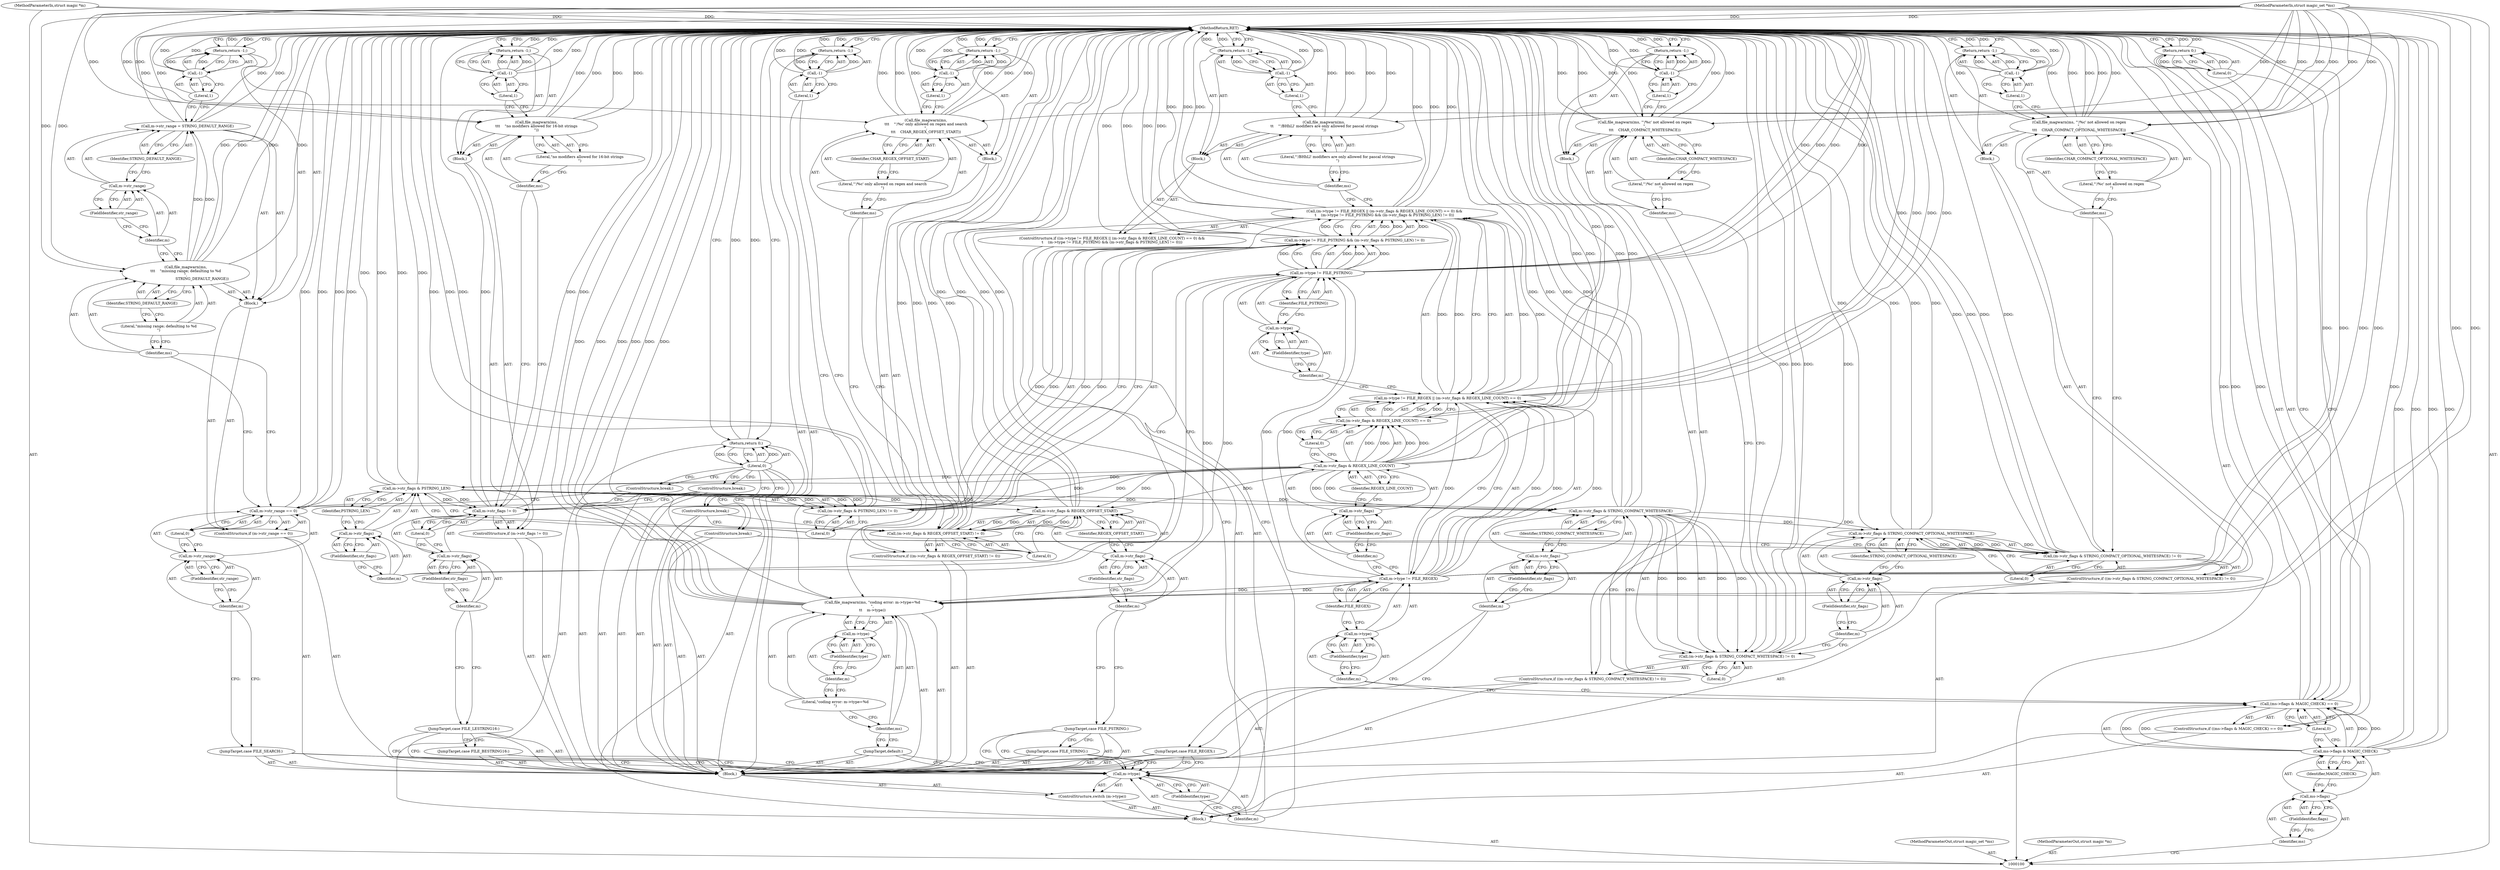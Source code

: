 digraph "0_file_4a284c89d6ef11aca34da65da7d673050a5ea320_0" {
"1000256" [label="(MethodReturn,RET)"];
"1000101" [label="(MethodParameterIn,struct magic_set *ms)"];
"1000309" [label="(MethodParameterOut,struct magic_set *ms)"];
"1000102" [label="(MethodParameterIn,struct magic *m)"];
"1000310" [label="(MethodParameterOut,struct magic *m)"];
"1000147" [label="(Call,-1)"];
"1000148" [label="(Literal,1)"];
"1000146" [label="(Return,return -1;)"];
"1000149" [label="(ControlStructure,switch (m->type))"];
"1000152" [label="(FieldIdentifier,type)"];
"1000153" [label="(Block,)"];
"1000150" [label="(Call,m->type)"];
"1000151" [label="(Identifier,m)"];
"1000154" [label="(JumpTarget,case FILE_BESTRING16:)"];
"1000155" [label="(JumpTarget,case FILE_LESTRING16:)"];
"1000156" [label="(ControlStructure,if (m->str_flags != 0))"];
"1000161" [label="(Literal,0)"];
"1000162" [label="(Block,)"];
"1000157" [label="(Call,m->str_flags != 0)"];
"1000158" [label="(Call,m->str_flags)"];
"1000159" [label="(Identifier,m)"];
"1000160" [label="(FieldIdentifier,str_flags)"];
"1000164" [label="(Identifier,ms)"];
"1000163" [label="(Call,file_magwarn(ms,\n\t\t\t    \"no modifiers allowed for 16-bit strings\n\"))"];
"1000165" [label="(Literal,\"no modifiers allowed for 16-bit strings\n\")"];
"1000167" [label="(Call,-1)"];
"1000168" [label="(Literal,1)"];
"1000166" [label="(Return,return -1;)"];
"1000103" [label="(Block,)"];
"1000169" [label="(ControlStructure,break;)"];
"1000170" [label="(JumpTarget,case FILE_STRING:)"];
"1000171" [label="(JumpTarget,case FILE_PSTRING:)"];
"1000177" [label="(FieldIdentifier,str_flags)"];
"1000172" [label="(ControlStructure,if ((m->str_flags & REGEX_OFFSET_START) != 0))"];
"1000178" [label="(Identifier,REGEX_OFFSET_START)"];
"1000179" [label="(Literal,0)"];
"1000180" [label="(Block,)"];
"1000173" [label="(Call,(m->str_flags & REGEX_OFFSET_START) != 0)"];
"1000174" [label="(Call,m->str_flags & REGEX_OFFSET_START)"];
"1000175" [label="(Call,m->str_flags)"];
"1000176" [label="(Identifier,m)"];
"1000182" [label="(Identifier,ms)"];
"1000181" [label="(Call,file_magwarn(ms,\n\t\t\t    \"'/%c' only allowed on regex and search\n\",\n\t\t\t    CHAR_REGEX_OFFSET_START))"];
"1000183" [label="(Literal,\"'/%c' only allowed on regex and search\n\")"];
"1000184" [label="(Identifier,CHAR_REGEX_OFFSET_START)"];
"1000186" [label="(Call,-1)"];
"1000187" [label="(Literal,1)"];
"1000185" [label="(Return,return -1;)"];
"1000188" [label="(ControlStructure,break;)"];
"1000109" [label="(FieldIdentifier,flags)"];
"1000110" [label="(Identifier,MAGIC_CHECK)"];
"1000104" [label="(ControlStructure,if ((ms->flags & MAGIC_CHECK) == 0))"];
"1000111" [label="(Literal,0)"];
"1000105" [label="(Call,(ms->flags & MAGIC_CHECK) == 0)"];
"1000106" [label="(Call,ms->flags & MAGIC_CHECK)"];
"1000107" [label="(Call,ms->flags)"];
"1000108" [label="(Identifier,ms)"];
"1000189" [label="(JumpTarget,case FILE_SEARCH:)"];
"1000190" [label="(ControlStructure,if (m->str_range == 0))"];
"1000195" [label="(Literal,0)"];
"1000196" [label="(Block,)"];
"1000191" [label="(Call,m->str_range == 0)"];
"1000192" [label="(Call,m->str_range)"];
"1000193" [label="(Identifier,m)"];
"1000194" [label="(FieldIdentifier,str_range)"];
"1000198" [label="(Identifier,ms)"];
"1000197" [label="(Call,file_magwarn(ms,\n\t\t\t    \"missing range; defaulting to %d\n\",\n                            STRING_DEFAULT_RANGE))"];
"1000199" [label="(Literal,\"missing range; defaulting to %d\n\")"];
"1000200" [label="(Identifier,STRING_DEFAULT_RANGE)"];
"1000205" [label="(Identifier,STRING_DEFAULT_RANGE)"];
"1000201" [label="(Call,m->str_range = STRING_DEFAULT_RANGE)"];
"1000202" [label="(Call,m->str_range)"];
"1000203" [label="(Identifier,m)"];
"1000204" [label="(FieldIdentifier,str_range)"];
"1000207" [label="(Call,-1)"];
"1000208" [label="(Literal,1)"];
"1000206" [label="(Return,return -1;)"];
"1000209" [label="(ControlStructure,break;)"];
"1000210" [label="(JumpTarget,case FILE_REGEX:)"];
"1000113" [label="(Literal,0)"];
"1000112" [label="(Return,return 0;)"];
"1000216" [label="(FieldIdentifier,str_flags)"];
"1000211" [label="(ControlStructure,if ((m->str_flags & STRING_COMPACT_WHITESPACE) != 0))"];
"1000217" [label="(Identifier,STRING_COMPACT_WHITESPACE)"];
"1000218" [label="(Literal,0)"];
"1000219" [label="(Block,)"];
"1000212" [label="(Call,(m->str_flags & STRING_COMPACT_WHITESPACE) != 0)"];
"1000213" [label="(Call,m->str_flags & STRING_COMPACT_WHITESPACE)"];
"1000214" [label="(Call,m->str_flags)"];
"1000215" [label="(Identifier,m)"];
"1000221" [label="(Identifier,ms)"];
"1000222" [label="(Literal,\"'/%c' not allowed on regex\n\")"];
"1000220" [label="(Call,file_magwarn(ms, \"'/%c' not allowed on regex\n\",\n\t\t\t    CHAR_COMPACT_WHITESPACE))"];
"1000223" [label="(Identifier,CHAR_COMPACT_WHITESPACE)"];
"1000225" [label="(Call,-1)"];
"1000226" [label="(Literal,1)"];
"1000224" [label="(Return,return -1;)"];
"1000232" [label="(FieldIdentifier,str_flags)"];
"1000227" [label="(ControlStructure,if ((m->str_flags & STRING_COMPACT_OPTIONAL_WHITESPACE) != 0))"];
"1000233" [label="(Identifier,STRING_COMPACT_OPTIONAL_WHITESPACE)"];
"1000228" [label="(Call,(m->str_flags & STRING_COMPACT_OPTIONAL_WHITESPACE) != 0)"];
"1000234" [label="(Literal,0)"];
"1000235" [label="(Block,)"];
"1000229" [label="(Call,m->str_flags & STRING_COMPACT_OPTIONAL_WHITESPACE)"];
"1000230" [label="(Call,m->str_flags)"];
"1000231" [label="(Identifier,m)"];
"1000237" [label="(Identifier,ms)"];
"1000238" [label="(Literal,\"'/%c' not allowed on regex\n\")"];
"1000236" [label="(Call,file_magwarn(ms, \"'/%c' not allowed on regex\n\",\n\t\t\t    CHAR_COMPACT_OPTIONAL_WHITESPACE))"];
"1000239" [label="(Identifier,CHAR_COMPACT_OPTIONAL_WHITESPACE)"];
"1000241" [label="(Call,-1)"];
"1000242" [label="(Literal,1)"];
"1000240" [label="(Return,return -1;)"];
"1000243" [label="(ControlStructure,break;)"];
"1000244" [label="(JumpTarget,default:)"];
"1000246" [label="(Identifier,ms)"];
"1000247" [label="(Literal,\"coding error: m->type=%d\n\")"];
"1000245" [label="(Call,file_magwarn(ms, \"coding error: m->type=%d\n\",\n\t\t    m->type))"];
"1000248" [label="(Call,m->type)"];
"1000249" [label="(Identifier,m)"];
"1000250" [label="(FieldIdentifier,type)"];
"1000253" [label="(Literal,1)"];
"1000251" [label="(Return,return -1;)"];
"1000252" [label="(Call,-1)"];
"1000254" [label="(Return,return 0;)"];
"1000255" [label="(Literal,0)"];
"1000114" [label="(ControlStructure,if ((m->type != FILE_REGEX || (m->str_flags & REGEX_LINE_COUNT) == 0) &&\n\t    (m->type != FILE_PSTRING && (m->str_flags & PSTRING_LEN) != 0)))"];
"1000121" [label="(Identifier,FILE_REGEX)"];
"1000122" [label="(Call,(m->str_flags & REGEX_LINE_COUNT) == 0)"];
"1000123" [label="(Call,m->str_flags & REGEX_LINE_COUNT)"];
"1000124" [label="(Call,m->str_flags)"];
"1000125" [label="(Identifier,m)"];
"1000126" [label="(FieldIdentifier,str_flags)"];
"1000127" [label="(Identifier,REGEX_LINE_COUNT)"];
"1000115" [label="(Call,(m->type != FILE_REGEX || (m->str_flags & REGEX_LINE_COUNT) == 0) &&\n\t    (m->type != FILE_PSTRING && (m->str_flags & PSTRING_LEN) != 0))"];
"1000116" [label="(Call,m->type != FILE_REGEX || (m->str_flags & REGEX_LINE_COUNT) == 0)"];
"1000117" [label="(Call,m->type != FILE_REGEX)"];
"1000118" [label="(Call,m->type)"];
"1000119" [label="(Identifier,m)"];
"1000128" [label="(Literal,0)"];
"1000120" [label="(FieldIdentifier,type)"];
"1000134" [label="(Identifier,FILE_PSTRING)"];
"1000135" [label="(Call,(m->str_flags & PSTRING_LEN) != 0)"];
"1000136" [label="(Call,m->str_flags & PSTRING_LEN)"];
"1000137" [label="(Call,m->str_flags)"];
"1000138" [label="(Identifier,m)"];
"1000139" [label="(FieldIdentifier,str_flags)"];
"1000140" [label="(Identifier,PSTRING_LEN)"];
"1000129" [label="(Call,m->type != FILE_PSTRING && (m->str_flags & PSTRING_LEN) != 0)"];
"1000130" [label="(Call,m->type != FILE_PSTRING)"];
"1000131" [label="(Call,m->type)"];
"1000132" [label="(Identifier,m)"];
"1000141" [label="(Literal,0)"];
"1000142" [label="(Block,)"];
"1000133" [label="(FieldIdentifier,type)"];
"1000144" [label="(Identifier,ms)"];
"1000143" [label="(Call,file_magwarn(ms,\n \t\t    \"'/BHhLl' modifiers are only allowed for pascal strings\n\"))"];
"1000145" [label="(Literal,\"'/BHhLl' modifiers are only allowed for pascal strings\n\")"];
"1000256" -> "1000100"  [label="AST: "];
"1000256" -> "1000112"  [label="CFG: "];
"1000256" -> "1000146"  [label="CFG: "];
"1000256" -> "1000166"  [label="CFG: "];
"1000256" -> "1000185"  [label="CFG: "];
"1000256" -> "1000206"  [label="CFG: "];
"1000256" -> "1000224"  [label="CFG: "];
"1000256" -> "1000240"  [label="CFG: "];
"1000256" -> "1000251"  [label="CFG: "];
"1000256" -> "1000254"  [label="CFG: "];
"1000206" -> "1000256"  [label="DDG: "];
"1000254" -> "1000256"  [label="DDG: "];
"1000146" -> "1000256"  [label="DDG: "];
"1000224" -> "1000256"  [label="DDG: "];
"1000112" -> "1000256"  [label="DDG: "];
"1000166" -> "1000256"  [label="DDG: "];
"1000240" -> "1000256"  [label="DDG: "];
"1000185" -> "1000256"  [label="DDG: "];
"1000225" -> "1000256"  [label="DDG: "];
"1000157" -> "1000256"  [label="DDG: "];
"1000157" -> "1000256"  [label="DDG: "];
"1000105" -> "1000256"  [label="DDG: "];
"1000105" -> "1000256"  [label="DDG: "];
"1000122" -> "1000256"  [label="DDG: "];
"1000181" -> "1000256"  [label="DDG: "];
"1000181" -> "1000256"  [label="DDG: "];
"1000181" -> "1000256"  [label="DDG: "];
"1000117" -> "1000256"  [label="DDG: "];
"1000117" -> "1000256"  [label="DDG: "];
"1000102" -> "1000256"  [label="DDG: "];
"1000212" -> "1000256"  [label="DDG: "];
"1000212" -> "1000256"  [label="DDG: "];
"1000197" -> "1000256"  [label="DDG: "];
"1000197" -> "1000256"  [label="DDG: "];
"1000174" -> "1000256"  [label="DDG: "];
"1000174" -> "1000256"  [label="DDG: "];
"1000245" -> "1000256"  [label="DDG: "];
"1000245" -> "1000256"  [label="DDG: "];
"1000245" -> "1000256"  [label="DDG: "];
"1000116" -> "1000256"  [label="DDG: "];
"1000116" -> "1000256"  [label="DDG: "];
"1000129" -> "1000256"  [label="DDG: "];
"1000129" -> "1000256"  [label="DDG: "];
"1000163" -> "1000256"  [label="DDG: "];
"1000163" -> "1000256"  [label="DDG: "];
"1000186" -> "1000256"  [label="DDG: "];
"1000220" -> "1000256"  [label="DDG: "];
"1000220" -> "1000256"  [label="DDG: "];
"1000220" -> "1000256"  [label="DDG: "];
"1000236" -> "1000256"  [label="DDG: "];
"1000236" -> "1000256"  [label="DDG: "];
"1000236" -> "1000256"  [label="DDG: "];
"1000106" -> "1000256"  [label="DDG: "];
"1000106" -> "1000256"  [label="DDG: "];
"1000229" -> "1000256"  [label="DDG: "];
"1000229" -> "1000256"  [label="DDG: "];
"1000213" -> "1000256"  [label="DDG: "];
"1000213" -> "1000256"  [label="DDG: "];
"1000228" -> "1000256"  [label="DDG: "];
"1000228" -> "1000256"  [label="DDG: "];
"1000136" -> "1000256"  [label="DDG: "];
"1000136" -> "1000256"  [label="DDG: "];
"1000252" -> "1000256"  [label="DDG: "];
"1000115" -> "1000256"  [label="DDG: "];
"1000115" -> "1000256"  [label="DDG: "];
"1000115" -> "1000256"  [label="DDG: "];
"1000143" -> "1000256"  [label="DDG: "];
"1000143" -> "1000256"  [label="DDG: "];
"1000167" -> "1000256"  [label="DDG: "];
"1000130" -> "1000256"  [label="DDG: "];
"1000130" -> "1000256"  [label="DDG: "];
"1000191" -> "1000256"  [label="DDG: "];
"1000191" -> "1000256"  [label="DDG: "];
"1000207" -> "1000256"  [label="DDG: "];
"1000123" -> "1000256"  [label="DDG: "];
"1000123" -> "1000256"  [label="DDG: "];
"1000101" -> "1000256"  [label="DDG: "];
"1000173" -> "1000256"  [label="DDG: "];
"1000173" -> "1000256"  [label="DDG: "];
"1000135" -> "1000256"  [label="DDG: "];
"1000201" -> "1000256"  [label="DDG: "];
"1000201" -> "1000256"  [label="DDG: "];
"1000241" -> "1000256"  [label="DDG: "];
"1000147" -> "1000256"  [label="DDG: "];
"1000251" -> "1000256"  [label="DDG: "];
"1000101" -> "1000100"  [label="AST: "];
"1000101" -> "1000256"  [label="DDG: "];
"1000101" -> "1000143"  [label="DDG: "];
"1000101" -> "1000163"  [label="DDG: "];
"1000101" -> "1000181"  [label="DDG: "];
"1000101" -> "1000197"  [label="DDG: "];
"1000101" -> "1000220"  [label="DDG: "];
"1000101" -> "1000236"  [label="DDG: "];
"1000101" -> "1000245"  [label="DDG: "];
"1000309" -> "1000100"  [label="AST: "];
"1000102" -> "1000100"  [label="AST: "];
"1000102" -> "1000256"  [label="DDG: "];
"1000310" -> "1000100"  [label="AST: "];
"1000147" -> "1000146"  [label="AST: "];
"1000147" -> "1000148"  [label="CFG: "];
"1000148" -> "1000147"  [label="AST: "];
"1000146" -> "1000147"  [label="CFG: "];
"1000147" -> "1000256"  [label="DDG: "];
"1000147" -> "1000146"  [label="DDG: "];
"1000148" -> "1000147"  [label="AST: "];
"1000148" -> "1000143"  [label="CFG: "];
"1000147" -> "1000148"  [label="CFG: "];
"1000146" -> "1000142"  [label="AST: "];
"1000146" -> "1000147"  [label="CFG: "];
"1000147" -> "1000146"  [label="AST: "];
"1000256" -> "1000146"  [label="CFG: "];
"1000146" -> "1000256"  [label="DDG: "];
"1000147" -> "1000146"  [label="DDG: "];
"1000149" -> "1000103"  [label="AST: "];
"1000150" -> "1000149"  [label="AST: "];
"1000153" -> "1000149"  [label="AST: "];
"1000152" -> "1000150"  [label="AST: "];
"1000152" -> "1000151"  [label="CFG: "];
"1000150" -> "1000152"  [label="CFG: "];
"1000153" -> "1000149"  [label="AST: "];
"1000154" -> "1000153"  [label="AST: "];
"1000155" -> "1000153"  [label="AST: "];
"1000156" -> "1000153"  [label="AST: "];
"1000169" -> "1000153"  [label="AST: "];
"1000170" -> "1000153"  [label="AST: "];
"1000171" -> "1000153"  [label="AST: "];
"1000172" -> "1000153"  [label="AST: "];
"1000188" -> "1000153"  [label="AST: "];
"1000189" -> "1000153"  [label="AST: "];
"1000190" -> "1000153"  [label="AST: "];
"1000209" -> "1000153"  [label="AST: "];
"1000210" -> "1000153"  [label="AST: "];
"1000211" -> "1000153"  [label="AST: "];
"1000227" -> "1000153"  [label="AST: "];
"1000243" -> "1000153"  [label="AST: "];
"1000244" -> "1000153"  [label="AST: "];
"1000245" -> "1000153"  [label="AST: "];
"1000251" -> "1000153"  [label="AST: "];
"1000150" -> "1000149"  [label="AST: "];
"1000150" -> "1000152"  [label="CFG: "];
"1000151" -> "1000150"  [label="AST: "];
"1000152" -> "1000150"  [label="AST: "];
"1000154" -> "1000150"  [label="CFG: "];
"1000155" -> "1000150"  [label="CFG: "];
"1000170" -> "1000150"  [label="CFG: "];
"1000171" -> "1000150"  [label="CFG: "];
"1000189" -> "1000150"  [label="CFG: "];
"1000210" -> "1000150"  [label="CFG: "];
"1000244" -> "1000150"  [label="CFG: "];
"1000151" -> "1000150"  [label="AST: "];
"1000151" -> "1000115"  [label="CFG: "];
"1000152" -> "1000151"  [label="CFG: "];
"1000154" -> "1000153"  [label="AST: "];
"1000154" -> "1000150"  [label="CFG: "];
"1000155" -> "1000154"  [label="CFG: "];
"1000155" -> "1000153"  [label="AST: "];
"1000155" -> "1000150"  [label="CFG: "];
"1000155" -> "1000154"  [label="CFG: "];
"1000159" -> "1000155"  [label="CFG: "];
"1000156" -> "1000153"  [label="AST: "];
"1000157" -> "1000156"  [label="AST: "];
"1000162" -> "1000156"  [label="AST: "];
"1000161" -> "1000157"  [label="AST: "];
"1000161" -> "1000158"  [label="CFG: "];
"1000157" -> "1000161"  [label="CFG: "];
"1000162" -> "1000156"  [label="AST: "];
"1000163" -> "1000162"  [label="AST: "];
"1000166" -> "1000162"  [label="AST: "];
"1000157" -> "1000156"  [label="AST: "];
"1000157" -> "1000161"  [label="CFG: "];
"1000158" -> "1000157"  [label="AST: "];
"1000161" -> "1000157"  [label="AST: "];
"1000164" -> "1000157"  [label="CFG: "];
"1000169" -> "1000157"  [label="CFG: "];
"1000157" -> "1000256"  [label="DDG: "];
"1000157" -> "1000256"  [label="DDG: "];
"1000136" -> "1000157"  [label="DDG: "];
"1000123" -> "1000157"  [label="DDG: "];
"1000158" -> "1000157"  [label="AST: "];
"1000158" -> "1000160"  [label="CFG: "];
"1000159" -> "1000158"  [label="AST: "];
"1000160" -> "1000158"  [label="AST: "];
"1000161" -> "1000158"  [label="CFG: "];
"1000159" -> "1000158"  [label="AST: "];
"1000159" -> "1000155"  [label="CFG: "];
"1000160" -> "1000159"  [label="CFG: "];
"1000160" -> "1000158"  [label="AST: "];
"1000160" -> "1000159"  [label="CFG: "];
"1000158" -> "1000160"  [label="CFG: "];
"1000164" -> "1000163"  [label="AST: "];
"1000164" -> "1000157"  [label="CFG: "];
"1000165" -> "1000164"  [label="CFG: "];
"1000163" -> "1000162"  [label="AST: "];
"1000163" -> "1000165"  [label="CFG: "];
"1000164" -> "1000163"  [label="AST: "];
"1000165" -> "1000163"  [label="AST: "];
"1000168" -> "1000163"  [label="CFG: "];
"1000163" -> "1000256"  [label="DDG: "];
"1000163" -> "1000256"  [label="DDG: "];
"1000101" -> "1000163"  [label="DDG: "];
"1000165" -> "1000163"  [label="AST: "];
"1000165" -> "1000164"  [label="CFG: "];
"1000163" -> "1000165"  [label="CFG: "];
"1000167" -> "1000166"  [label="AST: "];
"1000167" -> "1000168"  [label="CFG: "];
"1000168" -> "1000167"  [label="AST: "];
"1000166" -> "1000167"  [label="CFG: "];
"1000167" -> "1000256"  [label="DDG: "];
"1000167" -> "1000166"  [label="DDG: "];
"1000168" -> "1000167"  [label="AST: "];
"1000168" -> "1000163"  [label="CFG: "];
"1000167" -> "1000168"  [label="CFG: "];
"1000166" -> "1000162"  [label="AST: "];
"1000166" -> "1000167"  [label="CFG: "];
"1000167" -> "1000166"  [label="AST: "];
"1000256" -> "1000166"  [label="CFG: "];
"1000166" -> "1000256"  [label="DDG: "];
"1000167" -> "1000166"  [label="DDG: "];
"1000103" -> "1000100"  [label="AST: "];
"1000104" -> "1000103"  [label="AST: "];
"1000114" -> "1000103"  [label="AST: "];
"1000149" -> "1000103"  [label="AST: "];
"1000254" -> "1000103"  [label="AST: "];
"1000169" -> "1000153"  [label="AST: "];
"1000169" -> "1000157"  [label="CFG: "];
"1000255" -> "1000169"  [label="CFG: "];
"1000170" -> "1000153"  [label="AST: "];
"1000170" -> "1000150"  [label="CFG: "];
"1000171" -> "1000170"  [label="CFG: "];
"1000171" -> "1000153"  [label="AST: "];
"1000171" -> "1000150"  [label="CFG: "];
"1000171" -> "1000170"  [label="CFG: "];
"1000176" -> "1000171"  [label="CFG: "];
"1000177" -> "1000175"  [label="AST: "];
"1000177" -> "1000176"  [label="CFG: "];
"1000175" -> "1000177"  [label="CFG: "];
"1000172" -> "1000153"  [label="AST: "];
"1000173" -> "1000172"  [label="AST: "];
"1000180" -> "1000172"  [label="AST: "];
"1000178" -> "1000174"  [label="AST: "];
"1000178" -> "1000175"  [label="CFG: "];
"1000174" -> "1000178"  [label="CFG: "];
"1000179" -> "1000173"  [label="AST: "];
"1000179" -> "1000174"  [label="CFG: "];
"1000173" -> "1000179"  [label="CFG: "];
"1000180" -> "1000172"  [label="AST: "];
"1000181" -> "1000180"  [label="AST: "];
"1000185" -> "1000180"  [label="AST: "];
"1000173" -> "1000172"  [label="AST: "];
"1000173" -> "1000179"  [label="CFG: "];
"1000174" -> "1000173"  [label="AST: "];
"1000179" -> "1000173"  [label="AST: "];
"1000182" -> "1000173"  [label="CFG: "];
"1000188" -> "1000173"  [label="CFG: "];
"1000173" -> "1000256"  [label="DDG: "];
"1000173" -> "1000256"  [label="DDG: "];
"1000174" -> "1000173"  [label="DDG: "];
"1000174" -> "1000173"  [label="DDG: "];
"1000174" -> "1000173"  [label="AST: "];
"1000174" -> "1000178"  [label="CFG: "];
"1000175" -> "1000174"  [label="AST: "];
"1000178" -> "1000174"  [label="AST: "];
"1000179" -> "1000174"  [label="CFG: "];
"1000174" -> "1000256"  [label="DDG: "];
"1000174" -> "1000256"  [label="DDG: "];
"1000174" -> "1000173"  [label="DDG: "];
"1000174" -> "1000173"  [label="DDG: "];
"1000136" -> "1000174"  [label="DDG: "];
"1000123" -> "1000174"  [label="DDG: "];
"1000175" -> "1000174"  [label="AST: "];
"1000175" -> "1000177"  [label="CFG: "];
"1000176" -> "1000175"  [label="AST: "];
"1000177" -> "1000175"  [label="AST: "];
"1000178" -> "1000175"  [label="CFG: "];
"1000176" -> "1000175"  [label="AST: "];
"1000176" -> "1000171"  [label="CFG: "];
"1000177" -> "1000176"  [label="CFG: "];
"1000182" -> "1000181"  [label="AST: "];
"1000182" -> "1000173"  [label="CFG: "];
"1000183" -> "1000182"  [label="CFG: "];
"1000181" -> "1000180"  [label="AST: "];
"1000181" -> "1000184"  [label="CFG: "];
"1000182" -> "1000181"  [label="AST: "];
"1000183" -> "1000181"  [label="AST: "];
"1000184" -> "1000181"  [label="AST: "];
"1000187" -> "1000181"  [label="CFG: "];
"1000181" -> "1000256"  [label="DDG: "];
"1000181" -> "1000256"  [label="DDG: "];
"1000181" -> "1000256"  [label="DDG: "];
"1000101" -> "1000181"  [label="DDG: "];
"1000183" -> "1000181"  [label="AST: "];
"1000183" -> "1000182"  [label="CFG: "];
"1000184" -> "1000183"  [label="CFG: "];
"1000184" -> "1000181"  [label="AST: "];
"1000184" -> "1000183"  [label="CFG: "];
"1000181" -> "1000184"  [label="CFG: "];
"1000186" -> "1000185"  [label="AST: "];
"1000186" -> "1000187"  [label="CFG: "];
"1000187" -> "1000186"  [label="AST: "];
"1000185" -> "1000186"  [label="CFG: "];
"1000186" -> "1000256"  [label="DDG: "];
"1000186" -> "1000185"  [label="DDG: "];
"1000187" -> "1000186"  [label="AST: "];
"1000187" -> "1000181"  [label="CFG: "];
"1000186" -> "1000187"  [label="CFG: "];
"1000185" -> "1000180"  [label="AST: "];
"1000185" -> "1000186"  [label="CFG: "];
"1000186" -> "1000185"  [label="AST: "];
"1000256" -> "1000185"  [label="CFG: "];
"1000185" -> "1000256"  [label="DDG: "];
"1000186" -> "1000185"  [label="DDG: "];
"1000188" -> "1000153"  [label="AST: "];
"1000188" -> "1000173"  [label="CFG: "];
"1000255" -> "1000188"  [label="CFG: "];
"1000109" -> "1000107"  [label="AST: "];
"1000109" -> "1000108"  [label="CFG: "];
"1000107" -> "1000109"  [label="CFG: "];
"1000110" -> "1000106"  [label="AST: "];
"1000110" -> "1000107"  [label="CFG: "];
"1000106" -> "1000110"  [label="CFG: "];
"1000104" -> "1000103"  [label="AST: "];
"1000105" -> "1000104"  [label="AST: "];
"1000112" -> "1000104"  [label="AST: "];
"1000111" -> "1000105"  [label="AST: "];
"1000111" -> "1000106"  [label="CFG: "];
"1000105" -> "1000111"  [label="CFG: "];
"1000105" -> "1000104"  [label="AST: "];
"1000105" -> "1000111"  [label="CFG: "];
"1000106" -> "1000105"  [label="AST: "];
"1000111" -> "1000105"  [label="AST: "];
"1000113" -> "1000105"  [label="CFG: "];
"1000119" -> "1000105"  [label="CFG: "];
"1000105" -> "1000256"  [label="DDG: "];
"1000105" -> "1000256"  [label="DDG: "];
"1000106" -> "1000105"  [label="DDG: "];
"1000106" -> "1000105"  [label="DDG: "];
"1000106" -> "1000105"  [label="AST: "];
"1000106" -> "1000110"  [label="CFG: "];
"1000107" -> "1000106"  [label="AST: "];
"1000110" -> "1000106"  [label="AST: "];
"1000111" -> "1000106"  [label="CFG: "];
"1000106" -> "1000256"  [label="DDG: "];
"1000106" -> "1000256"  [label="DDG: "];
"1000106" -> "1000105"  [label="DDG: "];
"1000106" -> "1000105"  [label="DDG: "];
"1000107" -> "1000106"  [label="AST: "];
"1000107" -> "1000109"  [label="CFG: "];
"1000108" -> "1000107"  [label="AST: "];
"1000109" -> "1000107"  [label="AST: "];
"1000110" -> "1000107"  [label="CFG: "];
"1000108" -> "1000107"  [label="AST: "];
"1000108" -> "1000100"  [label="CFG: "];
"1000109" -> "1000108"  [label="CFG: "];
"1000189" -> "1000153"  [label="AST: "];
"1000189" -> "1000150"  [label="CFG: "];
"1000193" -> "1000189"  [label="CFG: "];
"1000190" -> "1000153"  [label="AST: "];
"1000191" -> "1000190"  [label="AST: "];
"1000196" -> "1000190"  [label="AST: "];
"1000195" -> "1000191"  [label="AST: "];
"1000195" -> "1000192"  [label="CFG: "];
"1000191" -> "1000195"  [label="CFG: "];
"1000196" -> "1000190"  [label="AST: "];
"1000197" -> "1000196"  [label="AST: "];
"1000201" -> "1000196"  [label="AST: "];
"1000206" -> "1000196"  [label="AST: "];
"1000191" -> "1000190"  [label="AST: "];
"1000191" -> "1000195"  [label="CFG: "];
"1000192" -> "1000191"  [label="AST: "];
"1000195" -> "1000191"  [label="AST: "];
"1000198" -> "1000191"  [label="CFG: "];
"1000209" -> "1000191"  [label="CFG: "];
"1000191" -> "1000256"  [label="DDG: "];
"1000191" -> "1000256"  [label="DDG: "];
"1000192" -> "1000191"  [label="AST: "];
"1000192" -> "1000194"  [label="CFG: "];
"1000193" -> "1000192"  [label="AST: "];
"1000194" -> "1000192"  [label="AST: "];
"1000195" -> "1000192"  [label="CFG: "];
"1000193" -> "1000192"  [label="AST: "];
"1000193" -> "1000189"  [label="CFG: "];
"1000194" -> "1000193"  [label="CFG: "];
"1000194" -> "1000192"  [label="AST: "];
"1000194" -> "1000193"  [label="CFG: "];
"1000192" -> "1000194"  [label="CFG: "];
"1000198" -> "1000197"  [label="AST: "];
"1000198" -> "1000191"  [label="CFG: "];
"1000199" -> "1000198"  [label="CFG: "];
"1000197" -> "1000196"  [label="AST: "];
"1000197" -> "1000200"  [label="CFG: "];
"1000198" -> "1000197"  [label="AST: "];
"1000199" -> "1000197"  [label="AST: "];
"1000200" -> "1000197"  [label="AST: "];
"1000203" -> "1000197"  [label="CFG: "];
"1000197" -> "1000256"  [label="DDG: "];
"1000197" -> "1000256"  [label="DDG: "];
"1000101" -> "1000197"  [label="DDG: "];
"1000197" -> "1000201"  [label="DDG: "];
"1000199" -> "1000197"  [label="AST: "];
"1000199" -> "1000198"  [label="CFG: "];
"1000200" -> "1000199"  [label="CFG: "];
"1000200" -> "1000197"  [label="AST: "];
"1000200" -> "1000199"  [label="CFG: "];
"1000197" -> "1000200"  [label="CFG: "];
"1000205" -> "1000201"  [label="AST: "];
"1000205" -> "1000202"  [label="CFG: "];
"1000201" -> "1000205"  [label="CFG: "];
"1000201" -> "1000196"  [label="AST: "];
"1000201" -> "1000205"  [label="CFG: "];
"1000202" -> "1000201"  [label="AST: "];
"1000205" -> "1000201"  [label="AST: "];
"1000208" -> "1000201"  [label="CFG: "];
"1000201" -> "1000256"  [label="DDG: "];
"1000201" -> "1000256"  [label="DDG: "];
"1000197" -> "1000201"  [label="DDG: "];
"1000202" -> "1000201"  [label="AST: "];
"1000202" -> "1000204"  [label="CFG: "];
"1000203" -> "1000202"  [label="AST: "];
"1000204" -> "1000202"  [label="AST: "];
"1000205" -> "1000202"  [label="CFG: "];
"1000203" -> "1000202"  [label="AST: "];
"1000203" -> "1000197"  [label="CFG: "];
"1000204" -> "1000203"  [label="CFG: "];
"1000204" -> "1000202"  [label="AST: "];
"1000204" -> "1000203"  [label="CFG: "];
"1000202" -> "1000204"  [label="CFG: "];
"1000207" -> "1000206"  [label="AST: "];
"1000207" -> "1000208"  [label="CFG: "];
"1000208" -> "1000207"  [label="AST: "];
"1000206" -> "1000207"  [label="CFG: "];
"1000207" -> "1000256"  [label="DDG: "];
"1000207" -> "1000206"  [label="DDG: "];
"1000208" -> "1000207"  [label="AST: "];
"1000208" -> "1000201"  [label="CFG: "];
"1000207" -> "1000208"  [label="CFG: "];
"1000206" -> "1000196"  [label="AST: "];
"1000206" -> "1000207"  [label="CFG: "];
"1000207" -> "1000206"  [label="AST: "];
"1000256" -> "1000206"  [label="CFG: "];
"1000206" -> "1000256"  [label="DDG: "];
"1000207" -> "1000206"  [label="DDG: "];
"1000209" -> "1000153"  [label="AST: "];
"1000209" -> "1000191"  [label="CFG: "];
"1000255" -> "1000209"  [label="CFG: "];
"1000210" -> "1000153"  [label="AST: "];
"1000210" -> "1000150"  [label="CFG: "];
"1000215" -> "1000210"  [label="CFG: "];
"1000113" -> "1000112"  [label="AST: "];
"1000113" -> "1000105"  [label="CFG: "];
"1000112" -> "1000113"  [label="CFG: "];
"1000113" -> "1000112"  [label="DDG: "];
"1000112" -> "1000104"  [label="AST: "];
"1000112" -> "1000113"  [label="CFG: "];
"1000113" -> "1000112"  [label="AST: "];
"1000256" -> "1000112"  [label="CFG: "];
"1000112" -> "1000256"  [label="DDG: "];
"1000113" -> "1000112"  [label="DDG: "];
"1000216" -> "1000214"  [label="AST: "];
"1000216" -> "1000215"  [label="CFG: "];
"1000214" -> "1000216"  [label="CFG: "];
"1000211" -> "1000153"  [label="AST: "];
"1000212" -> "1000211"  [label="AST: "];
"1000219" -> "1000211"  [label="AST: "];
"1000217" -> "1000213"  [label="AST: "];
"1000217" -> "1000214"  [label="CFG: "];
"1000213" -> "1000217"  [label="CFG: "];
"1000218" -> "1000212"  [label="AST: "];
"1000218" -> "1000213"  [label="CFG: "];
"1000212" -> "1000218"  [label="CFG: "];
"1000219" -> "1000211"  [label="AST: "];
"1000220" -> "1000219"  [label="AST: "];
"1000224" -> "1000219"  [label="AST: "];
"1000212" -> "1000211"  [label="AST: "];
"1000212" -> "1000218"  [label="CFG: "];
"1000213" -> "1000212"  [label="AST: "];
"1000218" -> "1000212"  [label="AST: "];
"1000221" -> "1000212"  [label="CFG: "];
"1000231" -> "1000212"  [label="CFG: "];
"1000212" -> "1000256"  [label="DDG: "];
"1000212" -> "1000256"  [label="DDG: "];
"1000213" -> "1000212"  [label="DDG: "];
"1000213" -> "1000212"  [label="DDG: "];
"1000213" -> "1000212"  [label="AST: "];
"1000213" -> "1000217"  [label="CFG: "];
"1000214" -> "1000213"  [label="AST: "];
"1000217" -> "1000213"  [label="AST: "];
"1000218" -> "1000213"  [label="CFG: "];
"1000213" -> "1000256"  [label="DDG: "];
"1000213" -> "1000256"  [label="DDG: "];
"1000213" -> "1000212"  [label="DDG: "];
"1000213" -> "1000212"  [label="DDG: "];
"1000136" -> "1000213"  [label="DDG: "];
"1000123" -> "1000213"  [label="DDG: "];
"1000213" -> "1000229"  [label="DDG: "];
"1000214" -> "1000213"  [label="AST: "];
"1000214" -> "1000216"  [label="CFG: "];
"1000215" -> "1000214"  [label="AST: "];
"1000216" -> "1000214"  [label="AST: "];
"1000217" -> "1000214"  [label="CFG: "];
"1000215" -> "1000214"  [label="AST: "];
"1000215" -> "1000210"  [label="CFG: "];
"1000216" -> "1000215"  [label="CFG: "];
"1000221" -> "1000220"  [label="AST: "];
"1000221" -> "1000212"  [label="CFG: "];
"1000222" -> "1000221"  [label="CFG: "];
"1000222" -> "1000220"  [label="AST: "];
"1000222" -> "1000221"  [label="CFG: "];
"1000223" -> "1000222"  [label="CFG: "];
"1000220" -> "1000219"  [label="AST: "];
"1000220" -> "1000223"  [label="CFG: "];
"1000221" -> "1000220"  [label="AST: "];
"1000222" -> "1000220"  [label="AST: "];
"1000223" -> "1000220"  [label="AST: "];
"1000226" -> "1000220"  [label="CFG: "];
"1000220" -> "1000256"  [label="DDG: "];
"1000220" -> "1000256"  [label="DDG: "];
"1000220" -> "1000256"  [label="DDG: "];
"1000101" -> "1000220"  [label="DDG: "];
"1000223" -> "1000220"  [label="AST: "];
"1000223" -> "1000222"  [label="CFG: "];
"1000220" -> "1000223"  [label="CFG: "];
"1000225" -> "1000224"  [label="AST: "];
"1000225" -> "1000226"  [label="CFG: "];
"1000226" -> "1000225"  [label="AST: "];
"1000224" -> "1000225"  [label="CFG: "];
"1000225" -> "1000256"  [label="DDG: "];
"1000225" -> "1000224"  [label="DDG: "];
"1000226" -> "1000225"  [label="AST: "];
"1000226" -> "1000220"  [label="CFG: "];
"1000225" -> "1000226"  [label="CFG: "];
"1000224" -> "1000219"  [label="AST: "];
"1000224" -> "1000225"  [label="CFG: "];
"1000225" -> "1000224"  [label="AST: "];
"1000256" -> "1000224"  [label="CFG: "];
"1000224" -> "1000256"  [label="DDG: "];
"1000225" -> "1000224"  [label="DDG: "];
"1000232" -> "1000230"  [label="AST: "];
"1000232" -> "1000231"  [label="CFG: "];
"1000230" -> "1000232"  [label="CFG: "];
"1000227" -> "1000153"  [label="AST: "];
"1000228" -> "1000227"  [label="AST: "];
"1000235" -> "1000227"  [label="AST: "];
"1000233" -> "1000229"  [label="AST: "];
"1000233" -> "1000230"  [label="CFG: "];
"1000229" -> "1000233"  [label="CFG: "];
"1000228" -> "1000227"  [label="AST: "];
"1000228" -> "1000234"  [label="CFG: "];
"1000229" -> "1000228"  [label="AST: "];
"1000234" -> "1000228"  [label="AST: "];
"1000237" -> "1000228"  [label="CFG: "];
"1000243" -> "1000228"  [label="CFG: "];
"1000228" -> "1000256"  [label="DDG: "];
"1000228" -> "1000256"  [label="DDG: "];
"1000229" -> "1000228"  [label="DDG: "];
"1000229" -> "1000228"  [label="DDG: "];
"1000234" -> "1000228"  [label="AST: "];
"1000234" -> "1000229"  [label="CFG: "];
"1000228" -> "1000234"  [label="CFG: "];
"1000235" -> "1000227"  [label="AST: "];
"1000236" -> "1000235"  [label="AST: "];
"1000240" -> "1000235"  [label="AST: "];
"1000229" -> "1000228"  [label="AST: "];
"1000229" -> "1000233"  [label="CFG: "];
"1000230" -> "1000229"  [label="AST: "];
"1000233" -> "1000229"  [label="AST: "];
"1000234" -> "1000229"  [label="CFG: "];
"1000229" -> "1000256"  [label="DDG: "];
"1000229" -> "1000256"  [label="DDG: "];
"1000229" -> "1000228"  [label="DDG: "];
"1000229" -> "1000228"  [label="DDG: "];
"1000213" -> "1000229"  [label="DDG: "];
"1000230" -> "1000229"  [label="AST: "];
"1000230" -> "1000232"  [label="CFG: "];
"1000231" -> "1000230"  [label="AST: "];
"1000232" -> "1000230"  [label="AST: "];
"1000233" -> "1000230"  [label="CFG: "];
"1000231" -> "1000230"  [label="AST: "];
"1000231" -> "1000212"  [label="CFG: "];
"1000232" -> "1000231"  [label="CFG: "];
"1000237" -> "1000236"  [label="AST: "];
"1000237" -> "1000228"  [label="CFG: "];
"1000238" -> "1000237"  [label="CFG: "];
"1000238" -> "1000236"  [label="AST: "];
"1000238" -> "1000237"  [label="CFG: "];
"1000239" -> "1000238"  [label="CFG: "];
"1000236" -> "1000235"  [label="AST: "];
"1000236" -> "1000239"  [label="CFG: "];
"1000237" -> "1000236"  [label="AST: "];
"1000238" -> "1000236"  [label="AST: "];
"1000239" -> "1000236"  [label="AST: "];
"1000242" -> "1000236"  [label="CFG: "];
"1000236" -> "1000256"  [label="DDG: "];
"1000236" -> "1000256"  [label="DDG: "];
"1000236" -> "1000256"  [label="DDG: "];
"1000101" -> "1000236"  [label="DDG: "];
"1000239" -> "1000236"  [label="AST: "];
"1000239" -> "1000238"  [label="CFG: "];
"1000236" -> "1000239"  [label="CFG: "];
"1000241" -> "1000240"  [label="AST: "];
"1000241" -> "1000242"  [label="CFG: "];
"1000242" -> "1000241"  [label="AST: "];
"1000240" -> "1000241"  [label="CFG: "];
"1000241" -> "1000256"  [label="DDG: "];
"1000241" -> "1000240"  [label="DDG: "];
"1000242" -> "1000241"  [label="AST: "];
"1000242" -> "1000236"  [label="CFG: "];
"1000241" -> "1000242"  [label="CFG: "];
"1000240" -> "1000235"  [label="AST: "];
"1000240" -> "1000241"  [label="CFG: "];
"1000241" -> "1000240"  [label="AST: "];
"1000256" -> "1000240"  [label="CFG: "];
"1000240" -> "1000256"  [label="DDG: "];
"1000241" -> "1000240"  [label="DDG: "];
"1000243" -> "1000153"  [label="AST: "];
"1000243" -> "1000228"  [label="CFG: "];
"1000255" -> "1000243"  [label="CFG: "];
"1000244" -> "1000153"  [label="AST: "];
"1000244" -> "1000150"  [label="CFG: "];
"1000246" -> "1000244"  [label="CFG: "];
"1000246" -> "1000245"  [label="AST: "];
"1000246" -> "1000244"  [label="CFG: "];
"1000247" -> "1000246"  [label="CFG: "];
"1000247" -> "1000245"  [label="AST: "];
"1000247" -> "1000246"  [label="CFG: "];
"1000249" -> "1000247"  [label="CFG: "];
"1000245" -> "1000153"  [label="AST: "];
"1000245" -> "1000248"  [label="CFG: "];
"1000246" -> "1000245"  [label="AST: "];
"1000247" -> "1000245"  [label="AST: "];
"1000248" -> "1000245"  [label="AST: "];
"1000253" -> "1000245"  [label="CFG: "];
"1000245" -> "1000256"  [label="DDG: "];
"1000245" -> "1000256"  [label="DDG: "];
"1000245" -> "1000256"  [label="DDG: "];
"1000101" -> "1000245"  [label="DDG: "];
"1000117" -> "1000245"  [label="DDG: "];
"1000130" -> "1000245"  [label="DDG: "];
"1000248" -> "1000245"  [label="AST: "];
"1000248" -> "1000250"  [label="CFG: "];
"1000249" -> "1000248"  [label="AST: "];
"1000250" -> "1000248"  [label="AST: "];
"1000245" -> "1000248"  [label="CFG: "];
"1000249" -> "1000248"  [label="AST: "];
"1000249" -> "1000247"  [label="CFG: "];
"1000250" -> "1000249"  [label="CFG: "];
"1000250" -> "1000248"  [label="AST: "];
"1000250" -> "1000249"  [label="CFG: "];
"1000248" -> "1000250"  [label="CFG: "];
"1000253" -> "1000252"  [label="AST: "];
"1000253" -> "1000245"  [label="CFG: "];
"1000252" -> "1000253"  [label="CFG: "];
"1000251" -> "1000153"  [label="AST: "];
"1000251" -> "1000252"  [label="CFG: "];
"1000252" -> "1000251"  [label="AST: "];
"1000256" -> "1000251"  [label="CFG: "];
"1000251" -> "1000256"  [label="DDG: "];
"1000252" -> "1000251"  [label="DDG: "];
"1000252" -> "1000251"  [label="AST: "];
"1000252" -> "1000253"  [label="CFG: "];
"1000253" -> "1000252"  [label="AST: "];
"1000251" -> "1000252"  [label="CFG: "];
"1000252" -> "1000256"  [label="DDG: "];
"1000252" -> "1000251"  [label="DDG: "];
"1000254" -> "1000103"  [label="AST: "];
"1000254" -> "1000255"  [label="CFG: "];
"1000255" -> "1000254"  [label="AST: "];
"1000256" -> "1000254"  [label="CFG: "];
"1000254" -> "1000256"  [label="DDG: "];
"1000255" -> "1000254"  [label="DDG: "];
"1000255" -> "1000254"  [label="AST: "];
"1000255" -> "1000169"  [label="CFG: "];
"1000255" -> "1000188"  [label="CFG: "];
"1000255" -> "1000209"  [label="CFG: "];
"1000255" -> "1000243"  [label="CFG: "];
"1000254" -> "1000255"  [label="CFG: "];
"1000255" -> "1000254"  [label="DDG: "];
"1000114" -> "1000103"  [label="AST: "];
"1000115" -> "1000114"  [label="AST: "];
"1000142" -> "1000114"  [label="AST: "];
"1000121" -> "1000117"  [label="AST: "];
"1000121" -> "1000118"  [label="CFG: "];
"1000117" -> "1000121"  [label="CFG: "];
"1000122" -> "1000116"  [label="AST: "];
"1000122" -> "1000128"  [label="CFG: "];
"1000123" -> "1000122"  [label="AST: "];
"1000128" -> "1000122"  [label="AST: "];
"1000116" -> "1000122"  [label="CFG: "];
"1000122" -> "1000256"  [label="DDG: "];
"1000122" -> "1000116"  [label="DDG: "];
"1000122" -> "1000116"  [label="DDG: "];
"1000123" -> "1000122"  [label="DDG: "];
"1000123" -> "1000122"  [label="DDG: "];
"1000123" -> "1000122"  [label="AST: "];
"1000123" -> "1000127"  [label="CFG: "];
"1000124" -> "1000123"  [label="AST: "];
"1000127" -> "1000123"  [label="AST: "];
"1000128" -> "1000123"  [label="CFG: "];
"1000123" -> "1000256"  [label="DDG: "];
"1000123" -> "1000256"  [label="DDG: "];
"1000123" -> "1000122"  [label="DDG: "];
"1000123" -> "1000122"  [label="DDG: "];
"1000123" -> "1000136"  [label="DDG: "];
"1000123" -> "1000157"  [label="DDG: "];
"1000123" -> "1000174"  [label="DDG: "];
"1000123" -> "1000213"  [label="DDG: "];
"1000124" -> "1000123"  [label="AST: "];
"1000124" -> "1000126"  [label="CFG: "];
"1000125" -> "1000124"  [label="AST: "];
"1000126" -> "1000124"  [label="AST: "];
"1000127" -> "1000124"  [label="CFG: "];
"1000125" -> "1000124"  [label="AST: "];
"1000125" -> "1000117"  [label="CFG: "];
"1000126" -> "1000125"  [label="CFG: "];
"1000126" -> "1000124"  [label="AST: "];
"1000126" -> "1000125"  [label="CFG: "];
"1000124" -> "1000126"  [label="CFG: "];
"1000127" -> "1000123"  [label="AST: "];
"1000127" -> "1000124"  [label="CFG: "];
"1000123" -> "1000127"  [label="CFG: "];
"1000115" -> "1000114"  [label="AST: "];
"1000115" -> "1000116"  [label="CFG: "];
"1000115" -> "1000129"  [label="CFG: "];
"1000116" -> "1000115"  [label="AST: "];
"1000129" -> "1000115"  [label="AST: "];
"1000144" -> "1000115"  [label="CFG: "];
"1000151" -> "1000115"  [label="CFG: "];
"1000115" -> "1000256"  [label="DDG: "];
"1000115" -> "1000256"  [label="DDG: "];
"1000115" -> "1000256"  [label="DDG: "];
"1000116" -> "1000115"  [label="DDG: "];
"1000116" -> "1000115"  [label="DDG: "];
"1000129" -> "1000115"  [label="DDG: "];
"1000129" -> "1000115"  [label="DDG: "];
"1000116" -> "1000115"  [label="AST: "];
"1000116" -> "1000117"  [label="CFG: "];
"1000116" -> "1000122"  [label="CFG: "];
"1000117" -> "1000116"  [label="AST: "];
"1000122" -> "1000116"  [label="AST: "];
"1000132" -> "1000116"  [label="CFG: "];
"1000115" -> "1000116"  [label="CFG: "];
"1000116" -> "1000256"  [label="DDG: "];
"1000116" -> "1000256"  [label="DDG: "];
"1000116" -> "1000115"  [label="DDG: "];
"1000116" -> "1000115"  [label="DDG: "];
"1000117" -> "1000116"  [label="DDG: "];
"1000117" -> "1000116"  [label="DDG: "];
"1000122" -> "1000116"  [label="DDG: "];
"1000122" -> "1000116"  [label="DDG: "];
"1000117" -> "1000116"  [label="AST: "];
"1000117" -> "1000121"  [label="CFG: "];
"1000118" -> "1000117"  [label="AST: "];
"1000121" -> "1000117"  [label="AST: "];
"1000125" -> "1000117"  [label="CFG: "];
"1000116" -> "1000117"  [label="CFG: "];
"1000117" -> "1000256"  [label="DDG: "];
"1000117" -> "1000256"  [label="DDG: "];
"1000117" -> "1000116"  [label="DDG: "];
"1000117" -> "1000116"  [label="DDG: "];
"1000117" -> "1000130"  [label="DDG: "];
"1000117" -> "1000245"  [label="DDG: "];
"1000118" -> "1000117"  [label="AST: "];
"1000118" -> "1000120"  [label="CFG: "];
"1000119" -> "1000118"  [label="AST: "];
"1000120" -> "1000118"  [label="AST: "];
"1000121" -> "1000118"  [label="CFG: "];
"1000119" -> "1000118"  [label="AST: "];
"1000119" -> "1000105"  [label="CFG: "];
"1000120" -> "1000119"  [label="CFG: "];
"1000128" -> "1000122"  [label="AST: "];
"1000128" -> "1000123"  [label="CFG: "];
"1000122" -> "1000128"  [label="CFG: "];
"1000120" -> "1000118"  [label="AST: "];
"1000120" -> "1000119"  [label="CFG: "];
"1000118" -> "1000120"  [label="CFG: "];
"1000134" -> "1000130"  [label="AST: "];
"1000134" -> "1000131"  [label="CFG: "];
"1000130" -> "1000134"  [label="CFG: "];
"1000135" -> "1000129"  [label="AST: "];
"1000135" -> "1000141"  [label="CFG: "];
"1000136" -> "1000135"  [label="AST: "];
"1000141" -> "1000135"  [label="AST: "];
"1000129" -> "1000135"  [label="CFG: "];
"1000135" -> "1000256"  [label="DDG: "];
"1000135" -> "1000129"  [label="DDG: "];
"1000135" -> "1000129"  [label="DDG: "];
"1000136" -> "1000135"  [label="DDG: "];
"1000136" -> "1000135"  [label="DDG: "];
"1000136" -> "1000135"  [label="AST: "];
"1000136" -> "1000140"  [label="CFG: "];
"1000137" -> "1000136"  [label="AST: "];
"1000140" -> "1000136"  [label="AST: "];
"1000141" -> "1000136"  [label="CFG: "];
"1000136" -> "1000256"  [label="DDG: "];
"1000136" -> "1000256"  [label="DDG: "];
"1000136" -> "1000135"  [label="DDG: "];
"1000136" -> "1000135"  [label="DDG: "];
"1000123" -> "1000136"  [label="DDG: "];
"1000136" -> "1000157"  [label="DDG: "];
"1000136" -> "1000174"  [label="DDG: "];
"1000136" -> "1000213"  [label="DDG: "];
"1000137" -> "1000136"  [label="AST: "];
"1000137" -> "1000139"  [label="CFG: "];
"1000138" -> "1000137"  [label="AST: "];
"1000139" -> "1000137"  [label="AST: "];
"1000140" -> "1000137"  [label="CFG: "];
"1000138" -> "1000137"  [label="AST: "];
"1000138" -> "1000130"  [label="CFG: "];
"1000139" -> "1000138"  [label="CFG: "];
"1000139" -> "1000137"  [label="AST: "];
"1000139" -> "1000138"  [label="CFG: "];
"1000137" -> "1000139"  [label="CFG: "];
"1000140" -> "1000136"  [label="AST: "];
"1000140" -> "1000137"  [label="CFG: "];
"1000136" -> "1000140"  [label="CFG: "];
"1000129" -> "1000115"  [label="AST: "];
"1000129" -> "1000130"  [label="CFG: "];
"1000129" -> "1000135"  [label="CFG: "];
"1000130" -> "1000129"  [label="AST: "];
"1000135" -> "1000129"  [label="AST: "];
"1000115" -> "1000129"  [label="CFG: "];
"1000129" -> "1000256"  [label="DDG: "];
"1000129" -> "1000256"  [label="DDG: "];
"1000129" -> "1000115"  [label="DDG: "];
"1000129" -> "1000115"  [label="DDG: "];
"1000130" -> "1000129"  [label="DDG: "];
"1000130" -> "1000129"  [label="DDG: "];
"1000135" -> "1000129"  [label="DDG: "];
"1000135" -> "1000129"  [label="DDG: "];
"1000130" -> "1000129"  [label="AST: "];
"1000130" -> "1000134"  [label="CFG: "];
"1000131" -> "1000130"  [label="AST: "];
"1000134" -> "1000130"  [label="AST: "];
"1000138" -> "1000130"  [label="CFG: "];
"1000129" -> "1000130"  [label="CFG: "];
"1000130" -> "1000256"  [label="DDG: "];
"1000130" -> "1000256"  [label="DDG: "];
"1000130" -> "1000129"  [label="DDG: "];
"1000130" -> "1000129"  [label="DDG: "];
"1000117" -> "1000130"  [label="DDG: "];
"1000130" -> "1000245"  [label="DDG: "];
"1000131" -> "1000130"  [label="AST: "];
"1000131" -> "1000133"  [label="CFG: "];
"1000132" -> "1000131"  [label="AST: "];
"1000133" -> "1000131"  [label="AST: "];
"1000134" -> "1000131"  [label="CFG: "];
"1000132" -> "1000131"  [label="AST: "];
"1000132" -> "1000116"  [label="CFG: "];
"1000133" -> "1000132"  [label="CFG: "];
"1000141" -> "1000135"  [label="AST: "];
"1000141" -> "1000136"  [label="CFG: "];
"1000135" -> "1000141"  [label="CFG: "];
"1000142" -> "1000114"  [label="AST: "];
"1000143" -> "1000142"  [label="AST: "];
"1000146" -> "1000142"  [label="AST: "];
"1000133" -> "1000131"  [label="AST: "];
"1000133" -> "1000132"  [label="CFG: "];
"1000131" -> "1000133"  [label="CFG: "];
"1000144" -> "1000143"  [label="AST: "];
"1000144" -> "1000115"  [label="CFG: "];
"1000145" -> "1000144"  [label="CFG: "];
"1000143" -> "1000142"  [label="AST: "];
"1000143" -> "1000145"  [label="CFG: "];
"1000144" -> "1000143"  [label="AST: "];
"1000145" -> "1000143"  [label="AST: "];
"1000148" -> "1000143"  [label="CFG: "];
"1000143" -> "1000256"  [label="DDG: "];
"1000143" -> "1000256"  [label="DDG: "];
"1000101" -> "1000143"  [label="DDG: "];
"1000145" -> "1000143"  [label="AST: "];
"1000145" -> "1000144"  [label="CFG: "];
"1000143" -> "1000145"  [label="CFG: "];
}
